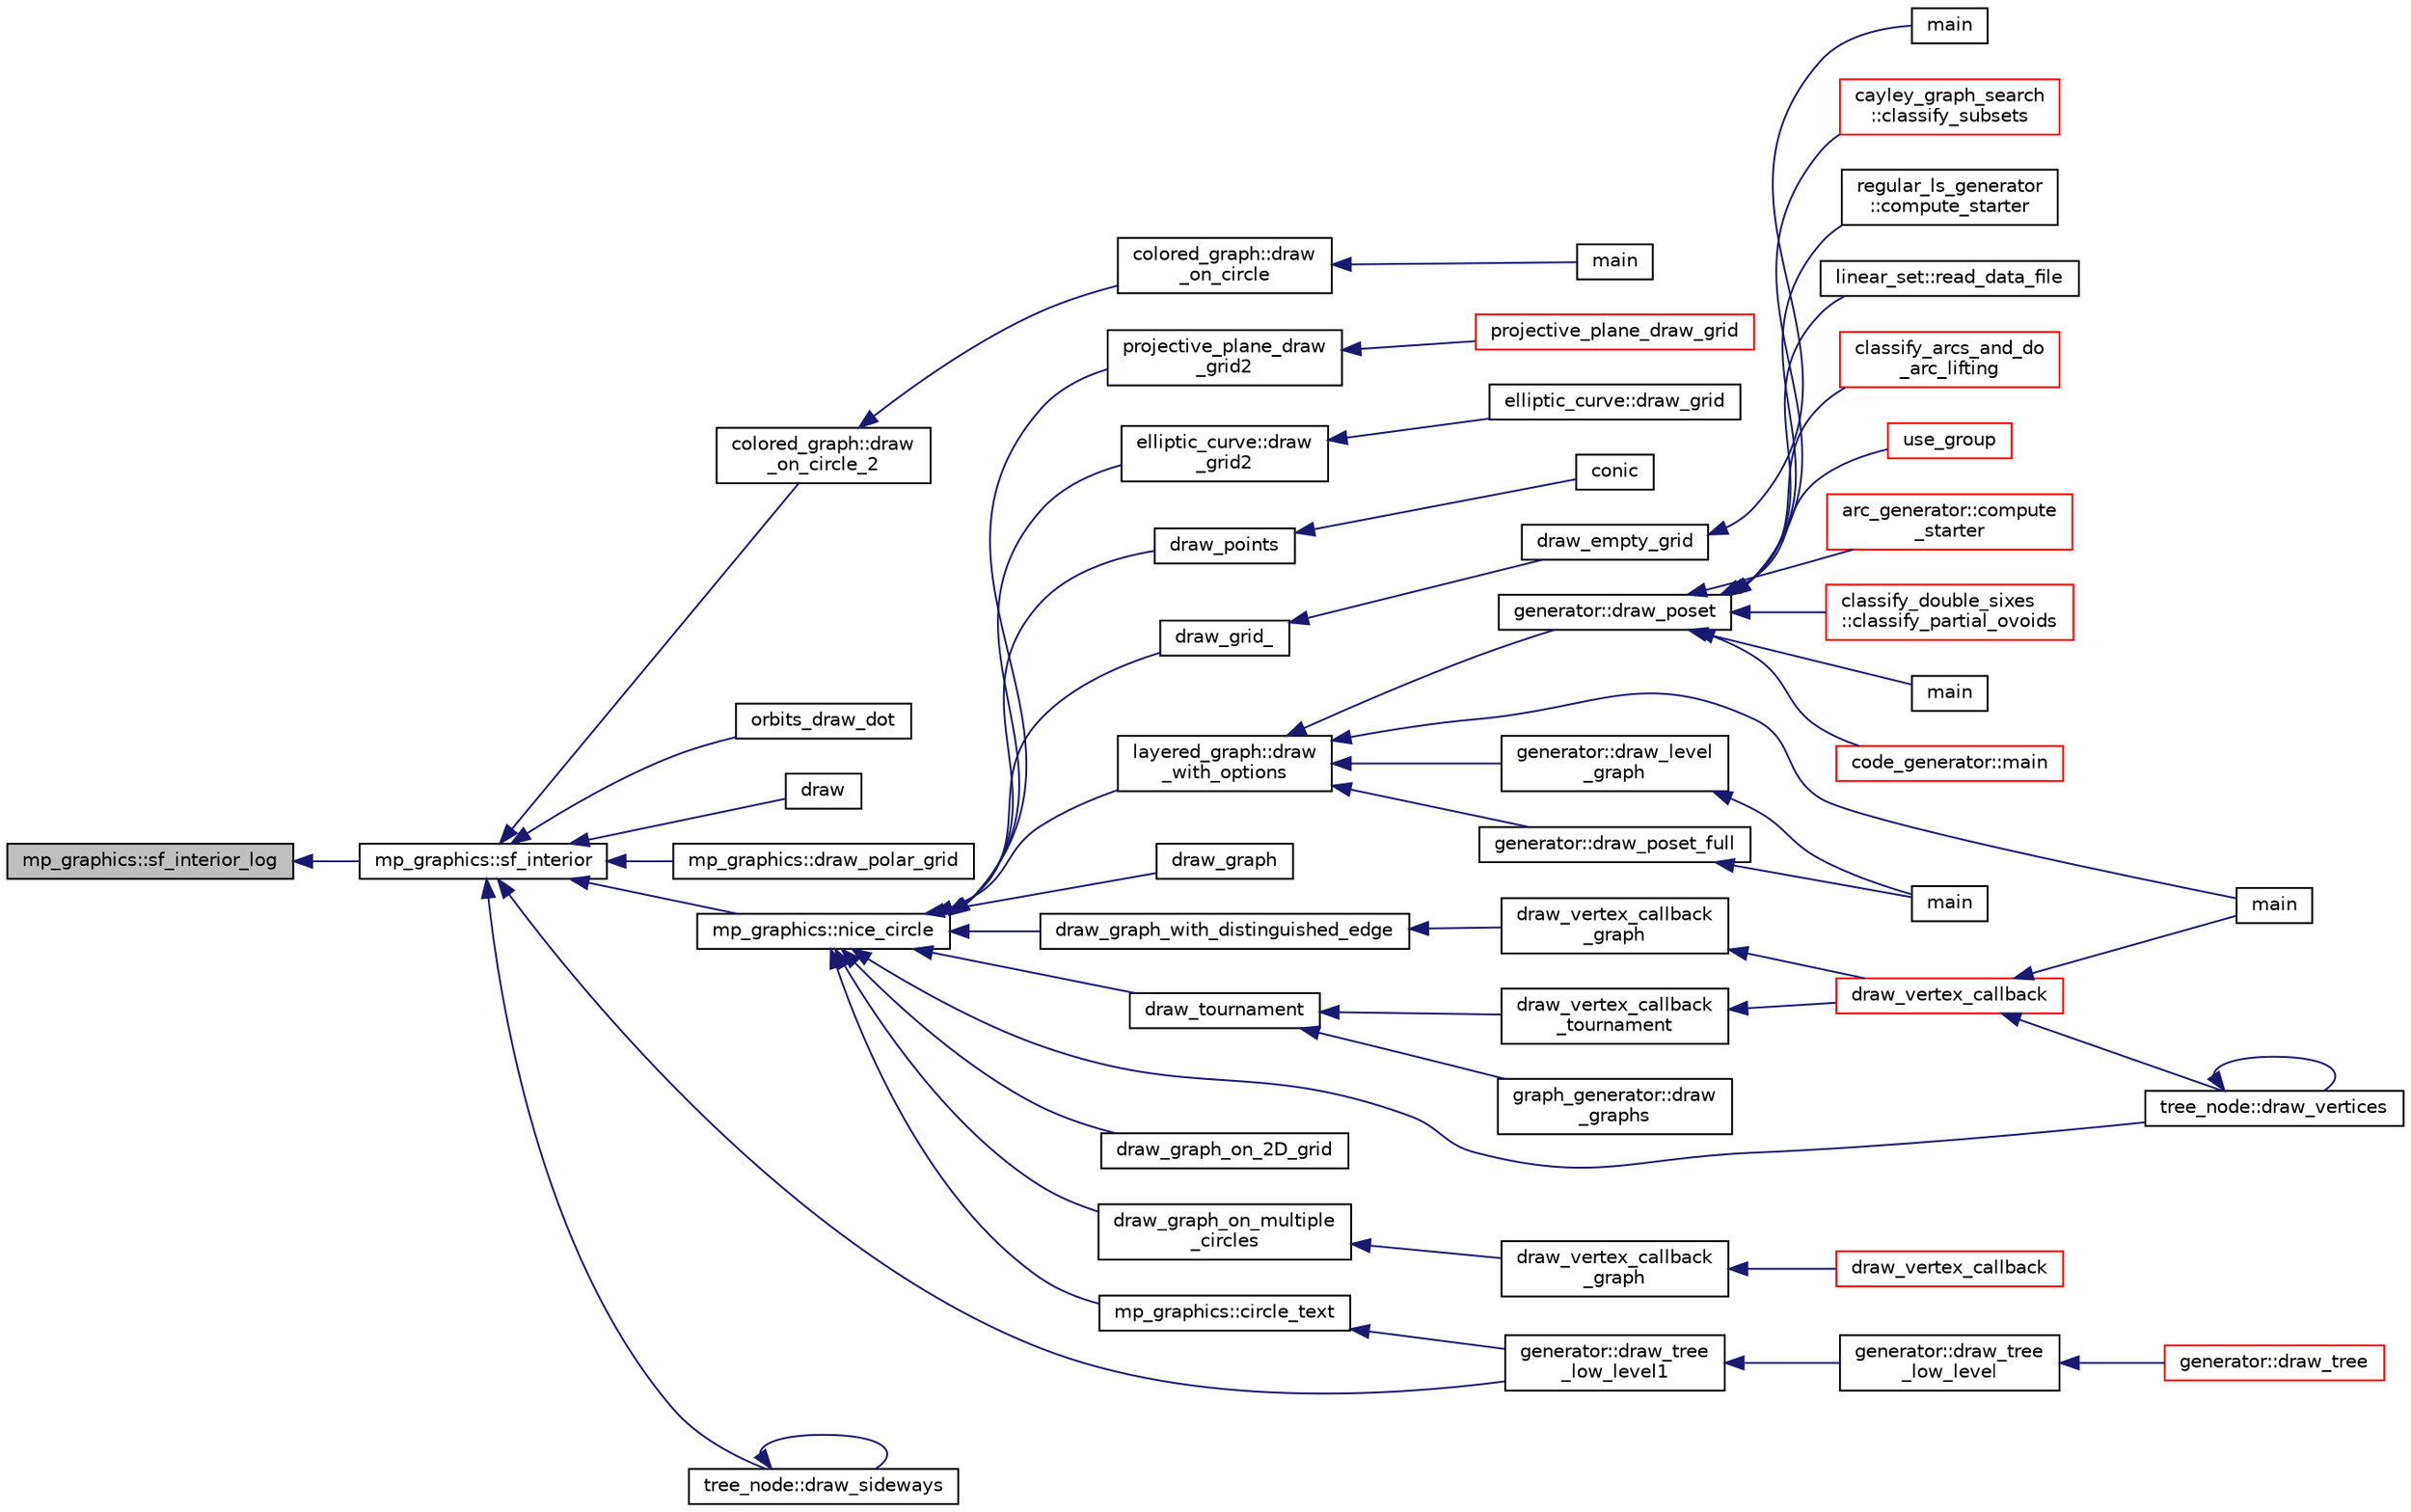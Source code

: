 digraph "mp_graphics::sf_interior_log"
{
  edge [fontname="Helvetica",fontsize="10",labelfontname="Helvetica",labelfontsize="10"];
  node [fontname="Helvetica",fontsize="10",shape=record];
  rankdir="LR";
  Node6931 [label="mp_graphics::sf_interior_log",height=0.2,width=0.4,color="black", fillcolor="grey75", style="filled", fontcolor="black"];
  Node6931 -> Node6932 [dir="back",color="midnightblue",fontsize="10",style="solid",fontname="Helvetica"];
  Node6932 [label="mp_graphics::sf_interior",height=0.2,width=0.4,color="black", fillcolor="white", style="filled",URL="$da/d2c/classmp__graphics.html#a2db6a380fffb003254304ea9489a452b"];
  Node6932 -> Node6933 [dir="back",color="midnightblue",fontsize="10",style="solid",fontname="Helvetica"];
  Node6933 [label="colored_graph::draw\l_on_circle_2",height=0.2,width=0.4,color="black", fillcolor="white", style="filled",URL="$dc/de2/classcolored__graph.html#a5491c0aa5ba7e60fb694fe7fbbc5ce8a"];
  Node6933 -> Node6934 [dir="back",color="midnightblue",fontsize="10",style="solid",fontname="Helvetica"];
  Node6934 [label="colored_graph::draw\l_on_circle",height=0.2,width=0.4,color="black", fillcolor="white", style="filled",URL="$dc/de2/classcolored__graph.html#af5b7af38772c569cc0d6ab1d7c1fe20b"];
  Node6934 -> Node6935 [dir="back",color="midnightblue",fontsize="10",style="solid",fontname="Helvetica"];
  Node6935 [label="main",height=0.2,width=0.4,color="black", fillcolor="white", style="filled",URL="$d2/dfa/draw__colored__graph_8_c.html#a3c04138a5bfe5d72780bb7e82a18e627"];
  Node6932 -> Node6936 [dir="back",color="midnightblue",fontsize="10",style="solid",fontname="Helvetica"];
  Node6936 [label="orbits_draw_dot",height=0.2,width=0.4,color="black", fillcolor="white", style="filled",URL="$d9/d29/draw_8_c.html#a20a270e8cc52b4a32cdd36bfa75d849e"];
  Node6932 -> Node6937 [dir="back",color="midnightblue",fontsize="10",style="solid",fontname="Helvetica"];
  Node6937 [label="draw",height=0.2,width=0.4,color="black", fillcolor="white", style="filled",URL="$d7/d04/graphics_8h.html#a2f0462cf6d66f0096ed82a8dad6e4c3d"];
  Node6932 -> Node6938 [dir="back",color="midnightblue",fontsize="10",style="solid",fontname="Helvetica"];
  Node6938 [label="mp_graphics::draw_polar_grid",height=0.2,width=0.4,color="black", fillcolor="white", style="filled",URL="$da/d2c/classmp__graphics.html#a6fddb7e055dd8099413f41489342fcff"];
  Node6932 -> Node6939 [dir="back",color="midnightblue",fontsize="10",style="solid",fontname="Helvetica"];
  Node6939 [label="mp_graphics::nice_circle",height=0.2,width=0.4,color="black", fillcolor="white", style="filled",URL="$da/d2c/classmp__graphics.html#a29055ee6a26b527757614c4e75911ade"];
  Node6939 -> Node6940 [dir="back",color="midnightblue",fontsize="10",style="solid",fontname="Helvetica"];
  Node6940 [label="draw_points",height=0.2,width=0.4,color="black", fillcolor="white", style="filled",URL="$d4/de8/conic_8_c.html#aee69d86bdad98af95960ee1aa7effa3a"];
  Node6940 -> Node6941 [dir="back",color="midnightblue",fontsize="10",style="solid",fontname="Helvetica"];
  Node6941 [label="conic",height=0.2,width=0.4,color="black", fillcolor="white", style="filled",URL="$d4/de8/conic_8_c.html#a96def9474b981a9d5831a9b48d85d652"];
  Node6939 -> Node6942 [dir="back",color="midnightblue",fontsize="10",style="solid",fontname="Helvetica"];
  Node6942 [label="draw_grid_",height=0.2,width=0.4,color="black", fillcolor="white", style="filled",URL="$da/d6d/field_8_c.html#a7d63b7cbb41f5eee173cf829ac238a23"];
  Node6942 -> Node6943 [dir="back",color="midnightblue",fontsize="10",style="solid",fontname="Helvetica"];
  Node6943 [label="draw_empty_grid",height=0.2,width=0.4,color="black", fillcolor="white", style="filled",URL="$da/d6d/field_8_c.html#a0d28d1958c704e954ef7bb377a58c811"];
  Node6943 -> Node6944 [dir="back",color="midnightblue",fontsize="10",style="solid",fontname="Helvetica"];
  Node6944 [label="main",height=0.2,width=0.4,color="black", fillcolor="white", style="filled",URL="$da/d6d/field_8_c.html#a3c04138a5bfe5d72780bb7e82a18e627"];
  Node6939 -> Node6945 [dir="back",color="midnightblue",fontsize="10",style="solid",fontname="Helvetica"];
  Node6945 [label="layered_graph::draw\l_with_options",height=0.2,width=0.4,color="black", fillcolor="white", style="filled",URL="$da/db1/classlayered__graph.html#a4c76e40c6cf5bfb2ab2df20c33e846bc"];
  Node6945 -> Node6946 [dir="back",color="midnightblue",fontsize="10",style="solid",fontname="Helvetica"];
  Node6946 [label="main",height=0.2,width=0.4,color="black", fillcolor="white", style="filled",URL="$da/d62/layered__graph__main_8_c.html#a217dbf8b442f20279ea00b898af96f52"];
  Node6945 -> Node6947 [dir="back",color="midnightblue",fontsize="10",style="solid",fontname="Helvetica"];
  Node6947 [label="generator::draw_poset_full",height=0.2,width=0.4,color="black", fillcolor="white", style="filled",URL="$d7/d73/classgenerator.html#a6f7f90e50993905db31342536ac59d8c"];
  Node6947 -> Node6948 [dir="back",color="midnightblue",fontsize="10",style="solid",fontname="Helvetica"];
  Node6948 [label="main",height=0.2,width=0.4,color="black", fillcolor="white", style="filled",URL="$de/d2d/graph_2graph_8_c.html#a217dbf8b442f20279ea00b898af96f52"];
  Node6945 -> Node6949 [dir="back",color="midnightblue",fontsize="10",style="solid",fontname="Helvetica"];
  Node6949 [label="generator::draw_poset",height=0.2,width=0.4,color="black", fillcolor="white", style="filled",URL="$d7/d73/classgenerator.html#aa4f99c75a86701ba85e514a294efdf3a"];
  Node6949 -> Node6950 [dir="back",color="midnightblue",fontsize="10",style="solid",fontname="Helvetica"];
  Node6950 [label="main",height=0.2,width=0.4,color="black", fillcolor="white", style="filled",URL="$d1/d5e/blt__main_8_c.html#a217dbf8b442f20279ea00b898af96f52"];
  Node6949 -> Node6951 [dir="back",color="midnightblue",fontsize="10",style="solid",fontname="Helvetica"];
  Node6951 [label="code_generator::main",height=0.2,width=0.4,color="red", fillcolor="white", style="filled",URL="$db/d37/classcode__generator.html#ab3cf3a306e4032c2b471ac95321c599f"];
  Node6949 -> Node6953 [dir="back",color="midnightblue",fontsize="10",style="solid",fontname="Helvetica"];
  Node6953 [label="cayley_graph_search\l::classify_subsets",height=0.2,width=0.4,color="red", fillcolor="white", style="filled",URL="$de/dae/classcayley__graph__search.html#a4cf8a90752e018a281481ac80ad52c4b"];
  Node6949 -> Node6956 [dir="back",color="midnightblue",fontsize="10",style="solid",fontname="Helvetica"];
  Node6956 [label="regular_ls_generator\l::compute_starter",height=0.2,width=0.4,color="black", fillcolor="white", style="filled",URL="$d2/dd8/classregular__ls__generator.html#aa38907741058694a73194b02ceb4a53d"];
  Node6949 -> Node6957 [dir="back",color="midnightblue",fontsize="10",style="solid",fontname="Helvetica"];
  Node6957 [label="linear_set::read_data_file",height=0.2,width=0.4,color="black", fillcolor="white", style="filled",URL="$dd/d86/classlinear__set.html#a9a5cd28cc81be7ee41002b2e3114c2cb"];
  Node6949 -> Node6958 [dir="back",color="midnightblue",fontsize="10",style="solid",fontname="Helvetica"];
  Node6958 [label="classify_arcs_and_do\l_arc_lifting",height=0.2,width=0.4,color="red", fillcolor="white", style="filled",URL="$d6/dc3/arc__lifting__main_8_c.html#afdd7be16f16b8c71e9a72fe5f6a0b59c"];
  Node6949 -> Node6960 [dir="back",color="midnightblue",fontsize="10",style="solid",fontname="Helvetica"];
  Node6960 [label="use_group",height=0.2,width=0.4,color="red", fillcolor="white", style="filled",URL="$d9/d9f/all__cliques_8_c.html#aba62531e97173264c39afe2c7857af31"];
  Node6949 -> Node6962 [dir="back",color="midnightblue",fontsize="10",style="solid",fontname="Helvetica"];
  Node6962 [label="arc_generator::compute\l_starter",height=0.2,width=0.4,color="red", fillcolor="white", style="filled",URL="$d4/d21/classarc__generator.html#aad1dcec3a1c302e743d574bd1ac857d9"];
  Node6949 -> Node6968 [dir="back",color="midnightblue",fontsize="10",style="solid",fontname="Helvetica"];
  Node6968 [label="classify_double_sixes\l::classify_partial_ovoids",height=0.2,width=0.4,color="red", fillcolor="white", style="filled",URL="$dd/d23/classclassify__double__sixes.html#a2253fca143a0e8a3e39655eb05668ae9"];
  Node6945 -> Node6970 [dir="back",color="midnightblue",fontsize="10",style="solid",fontname="Helvetica"];
  Node6970 [label="generator::draw_level\l_graph",height=0.2,width=0.4,color="black", fillcolor="white", style="filled",URL="$d7/d73/classgenerator.html#a6bbc7b7aafea55ff8e202efc43ab263c"];
  Node6970 -> Node6948 [dir="back",color="midnightblue",fontsize="10",style="solid",fontname="Helvetica"];
  Node6939 -> Node6971 [dir="back",color="midnightblue",fontsize="10",style="solid",fontname="Helvetica"];
  Node6971 [label="draw_graph",height=0.2,width=0.4,color="black", fillcolor="white", style="filled",URL="$d7/d04/graphics_8h.html#af937131778e8fbd30fd890cf5423f839"];
  Node6939 -> Node6972 [dir="back",color="midnightblue",fontsize="10",style="solid",fontname="Helvetica"];
  Node6972 [label="draw_graph_with_distinguished_edge",height=0.2,width=0.4,color="black", fillcolor="white", style="filled",URL="$d7/d04/graphics_8h.html#a988569053fbe52d7320623c4e27b8aca"];
  Node6972 -> Node6973 [dir="back",color="midnightblue",fontsize="10",style="solid",fontname="Helvetica"];
  Node6973 [label="draw_vertex_callback\l_graph",height=0.2,width=0.4,color="black", fillcolor="white", style="filled",URL="$da/d62/layered__graph__main_8_c.html#a48fa52122e4195a9e84162168e41b79d"];
  Node6973 -> Node6974 [dir="back",color="midnightblue",fontsize="10",style="solid",fontname="Helvetica"];
  Node6974 [label="draw_vertex_callback",height=0.2,width=0.4,color="red", fillcolor="white", style="filled",URL="$da/d62/layered__graph__main_8_c.html#a12172e73c4ca6e742bcac2a0f48e3247"];
  Node6974 -> Node6946 [dir="back",color="midnightblue",fontsize="10",style="solid",fontname="Helvetica"];
  Node6974 -> Node6976 [dir="back",color="midnightblue",fontsize="10",style="solid",fontname="Helvetica"];
  Node6976 [label="tree_node::draw_vertices",height=0.2,width=0.4,color="black", fillcolor="white", style="filled",URL="$df/dbf/classtree__node.html#a8eaf9ec1be67f5e8110b8b38fbe8a7ab"];
  Node6976 -> Node6976 [dir="back",color="midnightblue",fontsize="10",style="solid",fontname="Helvetica"];
  Node6939 -> Node6977 [dir="back",color="midnightblue",fontsize="10",style="solid",fontname="Helvetica"];
  Node6977 [label="draw_graph_on_multiple\l_circles",height=0.2,width=0.4,color="black", fillcolor="white", style="filled",URL="$d7/d04/graphics_8h.html#a63ab8fc9db24e6b7a4d0c2994ebb5013"];
  Node6977 -> Node6978 [dir="back",color="midnightblue",fontsize="10",style="solid",fontname="Helvetica"];
  Node6978 [label="draw_vertex_callback\l_graph",height=0.2,width=0.4,color="black", fillcolor="white", style="filled",URL="$d7/d2a/treedraw_8_c.html#ac40fdd8ab91b570efb82c2f7a37a545e"];
  Node6978 -> Node6979 [dir="back",color="midnightblue",fontsize="10",style="solid",fontname="Helvetica"];
  Node6979 [label="draw_vertex_callback",height=0.2,width=0.4,color="red", fillcolor="white", style="filled",URL="$d7/d2a/treedraw_8_c.html#a39cc8da8d250eb22f46a5727b9123396"];
  Node6939 -> Node6981 [dir="back",color="midnightblue",fontsize="10",style="solid",fontname="Helvetica"];
  Node6981 [label="draw_graph_on_2D_grid",height=0.2,width=0.4,color="black", fillcolor="white", style="filled",URL="$d7/d04/graphics_8h.html#af1fb7eed73ca4b08ce41329c6b843f6b"];
  Node6939 -> Node6982 [dir="back",color="midnightblue",fontsize="10",style="solid",fontname="Helvetica"];
  Node6982 [label="draw_tournament",height=0.2,width=0.4,color="black", fillcolor="white", style="filled",URL="$d7/d04/graphics_8h.html#abdcf81159ed67c2b19501ea77dbbf6c9"];
  Node6982 -> Node6983 [dir="back",color="midnightblue",fontsize="10",style="solid",fontname="Helvetica"];
  Node6983 [label="graph_generator::draw\l_graphs",height=0.2,width=0.4,color="black", fillcolor="white", style="filled",URL="$d9/d91/classgraph__generator.html#aa07ad014571c0dbd09b93ccb99eb648e"];
  Node6982 -> Node6984 [dir="back",color="midnightblue",fontsize="10",style="solid",fontname="Helvetica"];
  Node6984 [label="draw_vertex_callback\l_tournament",height=0.2,width=0.4,color="black", fillcolor="white", style="filled",URL="$da/d62/layered__graph__main_8_c.html#abbe547a03d8b114e3e28cc9b31a00e2c"];
  Node6984 -> Node6974 [dir="back",color="midnightblue",fontsize="10",style="solid",fontname="Helvetica"];
  Node6939 -> Node6985 [dir="back",color="midnightblue",fontsize="10",style="solid",fontname="Helvetica"];
  Node6985 [label="mp_graphics::circle_text",height=0.2,width=0.4,color="black", fillcolor="white", style="filled",URL="$da/d2c/classmp__graphics.html#aa50563fd445efab70c7abc5700c6049b"];
  Node6985 -> Node6986 [dir="back",color="midnightblue",fontsize="10",style="solid",fontname="Helvetica"];
  Node6986 [label="generator::draw_tree\l_low_level1",height=0.2,width=0.4,color="black", fillcolor="white", style="filled",URL="$d7/d73/classgenerator.html#a05c91a8f773c25fbad2e806201d5f0d3"];
  Node6986 -> Node6987 [dir="back",color="midnightblue",fontsize="10",style="solid",fontname="Helvetica"];
  Node6987 [label="generator::draw_tree\l_low_level",height=0.2,width=0.4,color="black", fillcolor="white", style="filled",URL="$d7/d73/classgenerator.html#a7ec4c0902ecfc19049792b60526ae446"];
  Node6987 -> Node6988 [dir="back",color="midnightblue",fontsize="10",style="solid",fontname="Helvetica"];
  Node6988 [label="generator::draw_tree",height=0.2,width=0.4,color="red", fillcolor="white", style="filled",URL="$d7/d73/classgenerator.html#ae3d68e3de8f4a5decdaef2d8008cd4a6"];
  Node6939 -> Node7039 [dir="back",color="midnightblue",fontsize="10",style="solid",fontname="Helvetica"];
  Node7039 [label="projective_plane_draw\l_grid2",height=0.2,width=0.4,color="black", fillcolor="white", style="filled",URL="$de/dea/plot_8_c.html#ab39804332acaaaaa6c7f3fd56ac914b3"];
  Node7039 -> Node7040 [dir="back",color="midnightblue",fontsize="10",style="solid",fontname="Helvetica"];
  Node7040 [label="projective_plane_draw_grid",height=0.2,width=0.4,color="red", fillcolor="white", style="filled",URL="$de/dea/plot_8_c.html#a40dac96f82a9acafbf7d017f601b9880"];
  Node6939 -> Node6976 [dir="back",color="midnightblue",fontsize="10",style="solid",fontname="Helvetica"];
  Node6939 -> Node7046 [dir="back",color="midnightblue",fontsize="10",style="solid",fontname="Helvetica"];
  Node7046 [label="elliptic_curve::draw\l_grid2",height=0.2,width=0.4,color="black", fillcolor="white", style="filled",URL="$d3/dea/classelliptic__curve.html#a20f858541aed9bfaabdf69b10f18cdbe"];
  Node7046 -> Node7047 [dir="back",color="midnightblue",fontsize="10",style="solid",fontname="Helvetica"];
  Node7047 [label="elliptic_curve::draw_grid",height=0.2,width=0.4,color="black", fillcolor="white", style="filled",URL="$d3/dea/classelliptic__curve.html#afa9d40e1a626257ad802bdb5a157ad0a"];
  Node6932 -> Node7048 [dir="back",color="midnightblue",fontsize="10",style="solid",fontname="Helvetica"];
  Node7048 [label="tree_node::draw_sideways",height=0.2,width=0.4,color="black", fillcolor="white", style="filled",URL="$df/dbf/classtree__node.html#a9b2f0bf6523c86a1fe755f6186180adb"];
  Node7048 -> Node7048 [dir="back",color="midnightblue",fontsize="10",style="solid",fontname="Helvetica"];
  Node6932 -> Node6986 [dir="back",color="midnightblue",fontsize="10",style="solid",fontname="Helvetica"];
}
